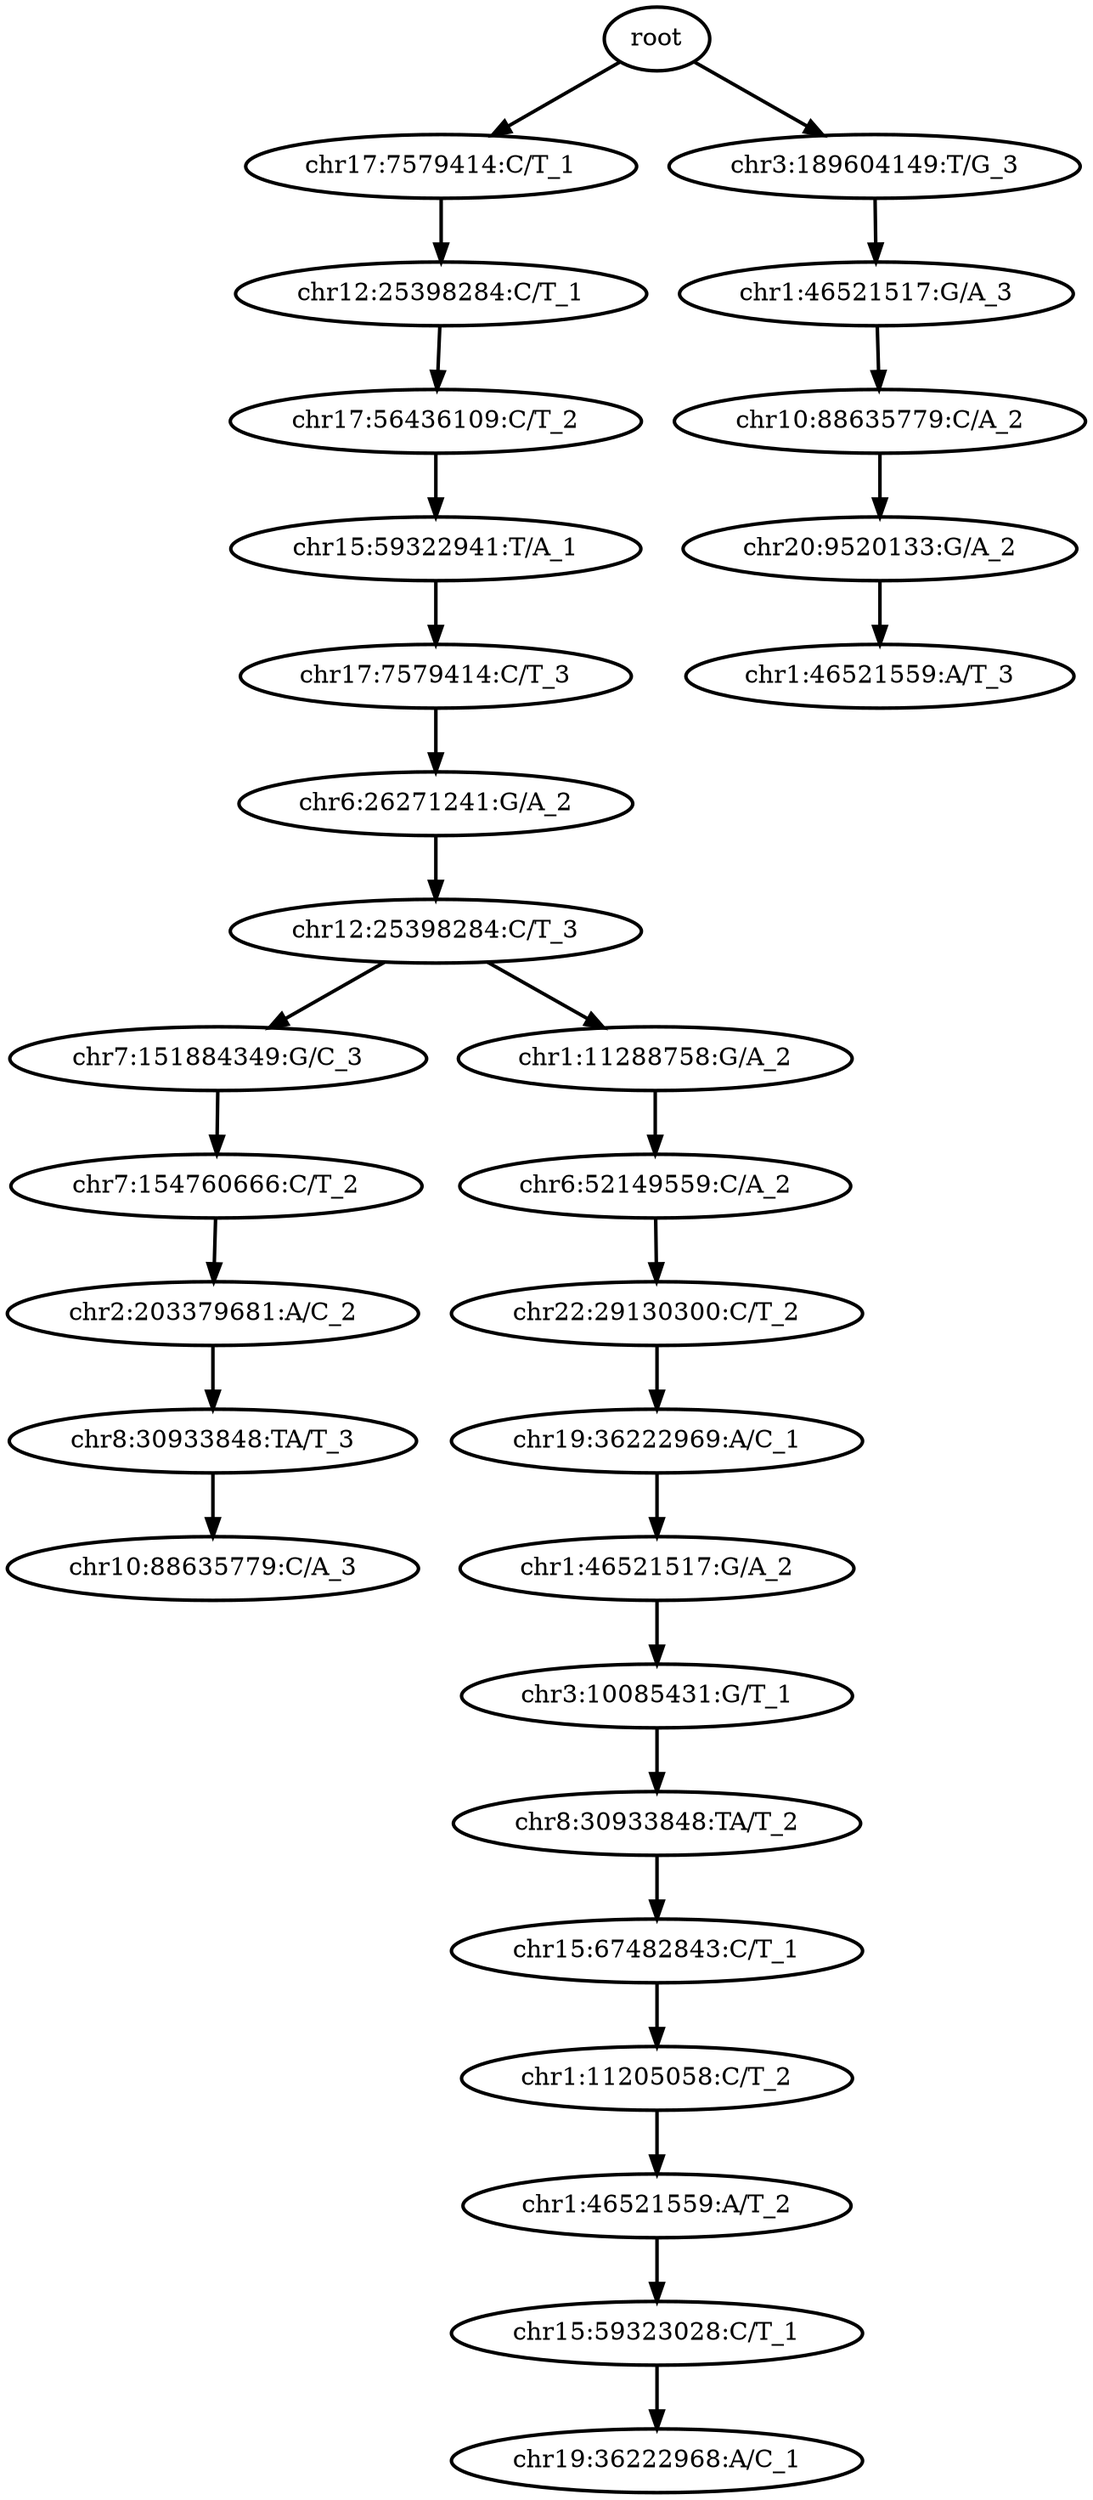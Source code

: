 digraph N {
	overlap="false"
	rankdir="TB"
	0 [label="root", style="bold"];
	1 [label="chr17:7579414:C/T_1", style="bold"];
	2 [label="chr12:25398284:C/T_1", style="bold"];
	3 [label="chr17:56436109:C/T_2", style="bold"];
	4 [label="chr15:59322941:T/A_1", style="bold"];
	5 [label="chr17:7579414:C/T_3", style="bold"];
	6 [label="chr6:26271241:G/A_2", style="bold"];
	7 [label="chr12:25398284:C/T_3", style="bold"];
	8 [label="chr7:151884349:G/C_3", style="bold"];
	9 [label="chr7:154760666:C/T_2", style="bold"];
	10 [label="chr2:203379681:A/C_2", style="bold"];
	11 [label="chr1:11288758:G/A_2", style="bold"];
	12 [label="chr6:52149559:C/A_2", style="bold"];
	13 [label="chr22:29130300:C/T_2", style="bold"];
	14 [label="chr19:36222969:A/C_1", style="bold"];
	15 [label="chr1:46521517:G/A_2", style="bold"];
	16 [label="chr3:10085431:G/T_1", style="bold"];
	17 [label="chr8:30933848:TA/T_2", style="bold"];
	18 [label="chr15:67482843:C/T_1", style="bold"];
	19 [label="chr1:11205058:C/T_2", style="bold"];
	20 [label="chr1:46521559:A/T_2", style="bold"];
	21 [label="chr15:59323028:C/T_1", style="bold"];
	22 [label="chr19:36222968:A/C_1", style="bold"];
	23 [label="chr8:30933848:TA/T_3", style="bold"];
	24 [label="chr10:88635779:C/A_3", style="bold"];
	25 [label="chr3:189604149:T/G_3", style="bold"];
	26 [label="chr1:46521517:G/A_3", style="bold"];
	27 [label="chr10:88635779:C/A_2", style="bold"];
	28 [label="chr20:9520133:G/A_2", style="bold"];
	29 [label="chr1:46521559:A/T_3", style="bold"];
	0 -> 1 [style="bold"];
	0 -> 25 [style="bold"];
	1 -> 2 [style="bold"];
	2 -> 3 [style="bold"];
	3 -> 4 [style="bold"];
	4 -> 5 [style="bold"];
	5 -> 6 [style="bold"];
	6 -> 7 [style="bold"];
	7 -> 8 [style="bold"];
	7 -> 11 [style="bold"];
	8 -> 9 [style="bold"];
	9 -> 10 [style="bold"];
	10 -> 23 [style="bold"];
	11 -> 12 [style="bold"];
	12 -> 13 [style="bold"];
	13 -> 14 [style="bold"];
	14 -> 15 [style="bold"];
	15 -> 16 [style="bold"];
	16 -> 17 [style="bold"];
	17 -> 18 [style="bold"];
	18 -> 19 [style="bold"];
	19 -> 20 [style="bold"];
	20 -> 21 [style="bold"];
	21 -> 22 [style="bold"];
	23 -> 24 [style="bold"];
	25 -> 26 [style="bold"];
	26 -> 27 [style="bold"];
	27 -> 28 [style="bold"];
	28 -> 29 [style="bold"];
}